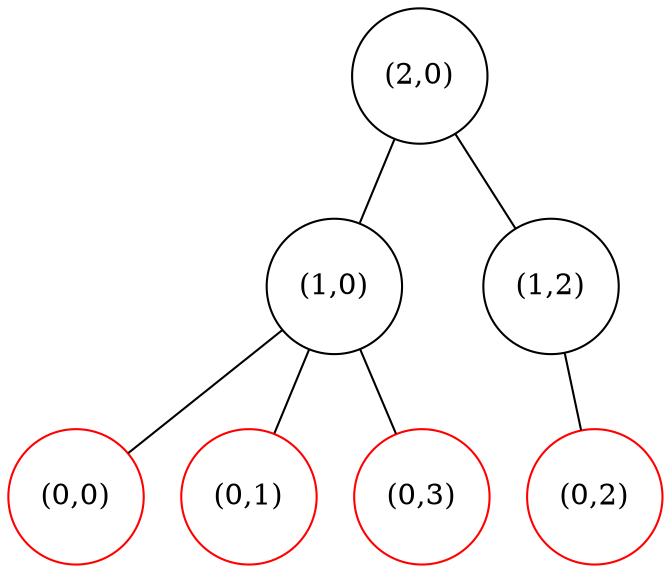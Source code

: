graph
{
	node [shape=circle];

	n20 -- n10;
	n20 -- n12;
	n10 -- n00;
	n10 -- n01;
	n10 -- n03;
	n12 -- n02;

	n00 [label="(0,0)", color=red];
	n01 [label="(0,1)", color=red];
	n02 [label="(0,2)", color=red];
	n03 [label="(0,3)", color=red];
	n10 [label="(1,0)"];
	n12 [label="(1,2)"];
	n20 [label="(2,0)"];
}
